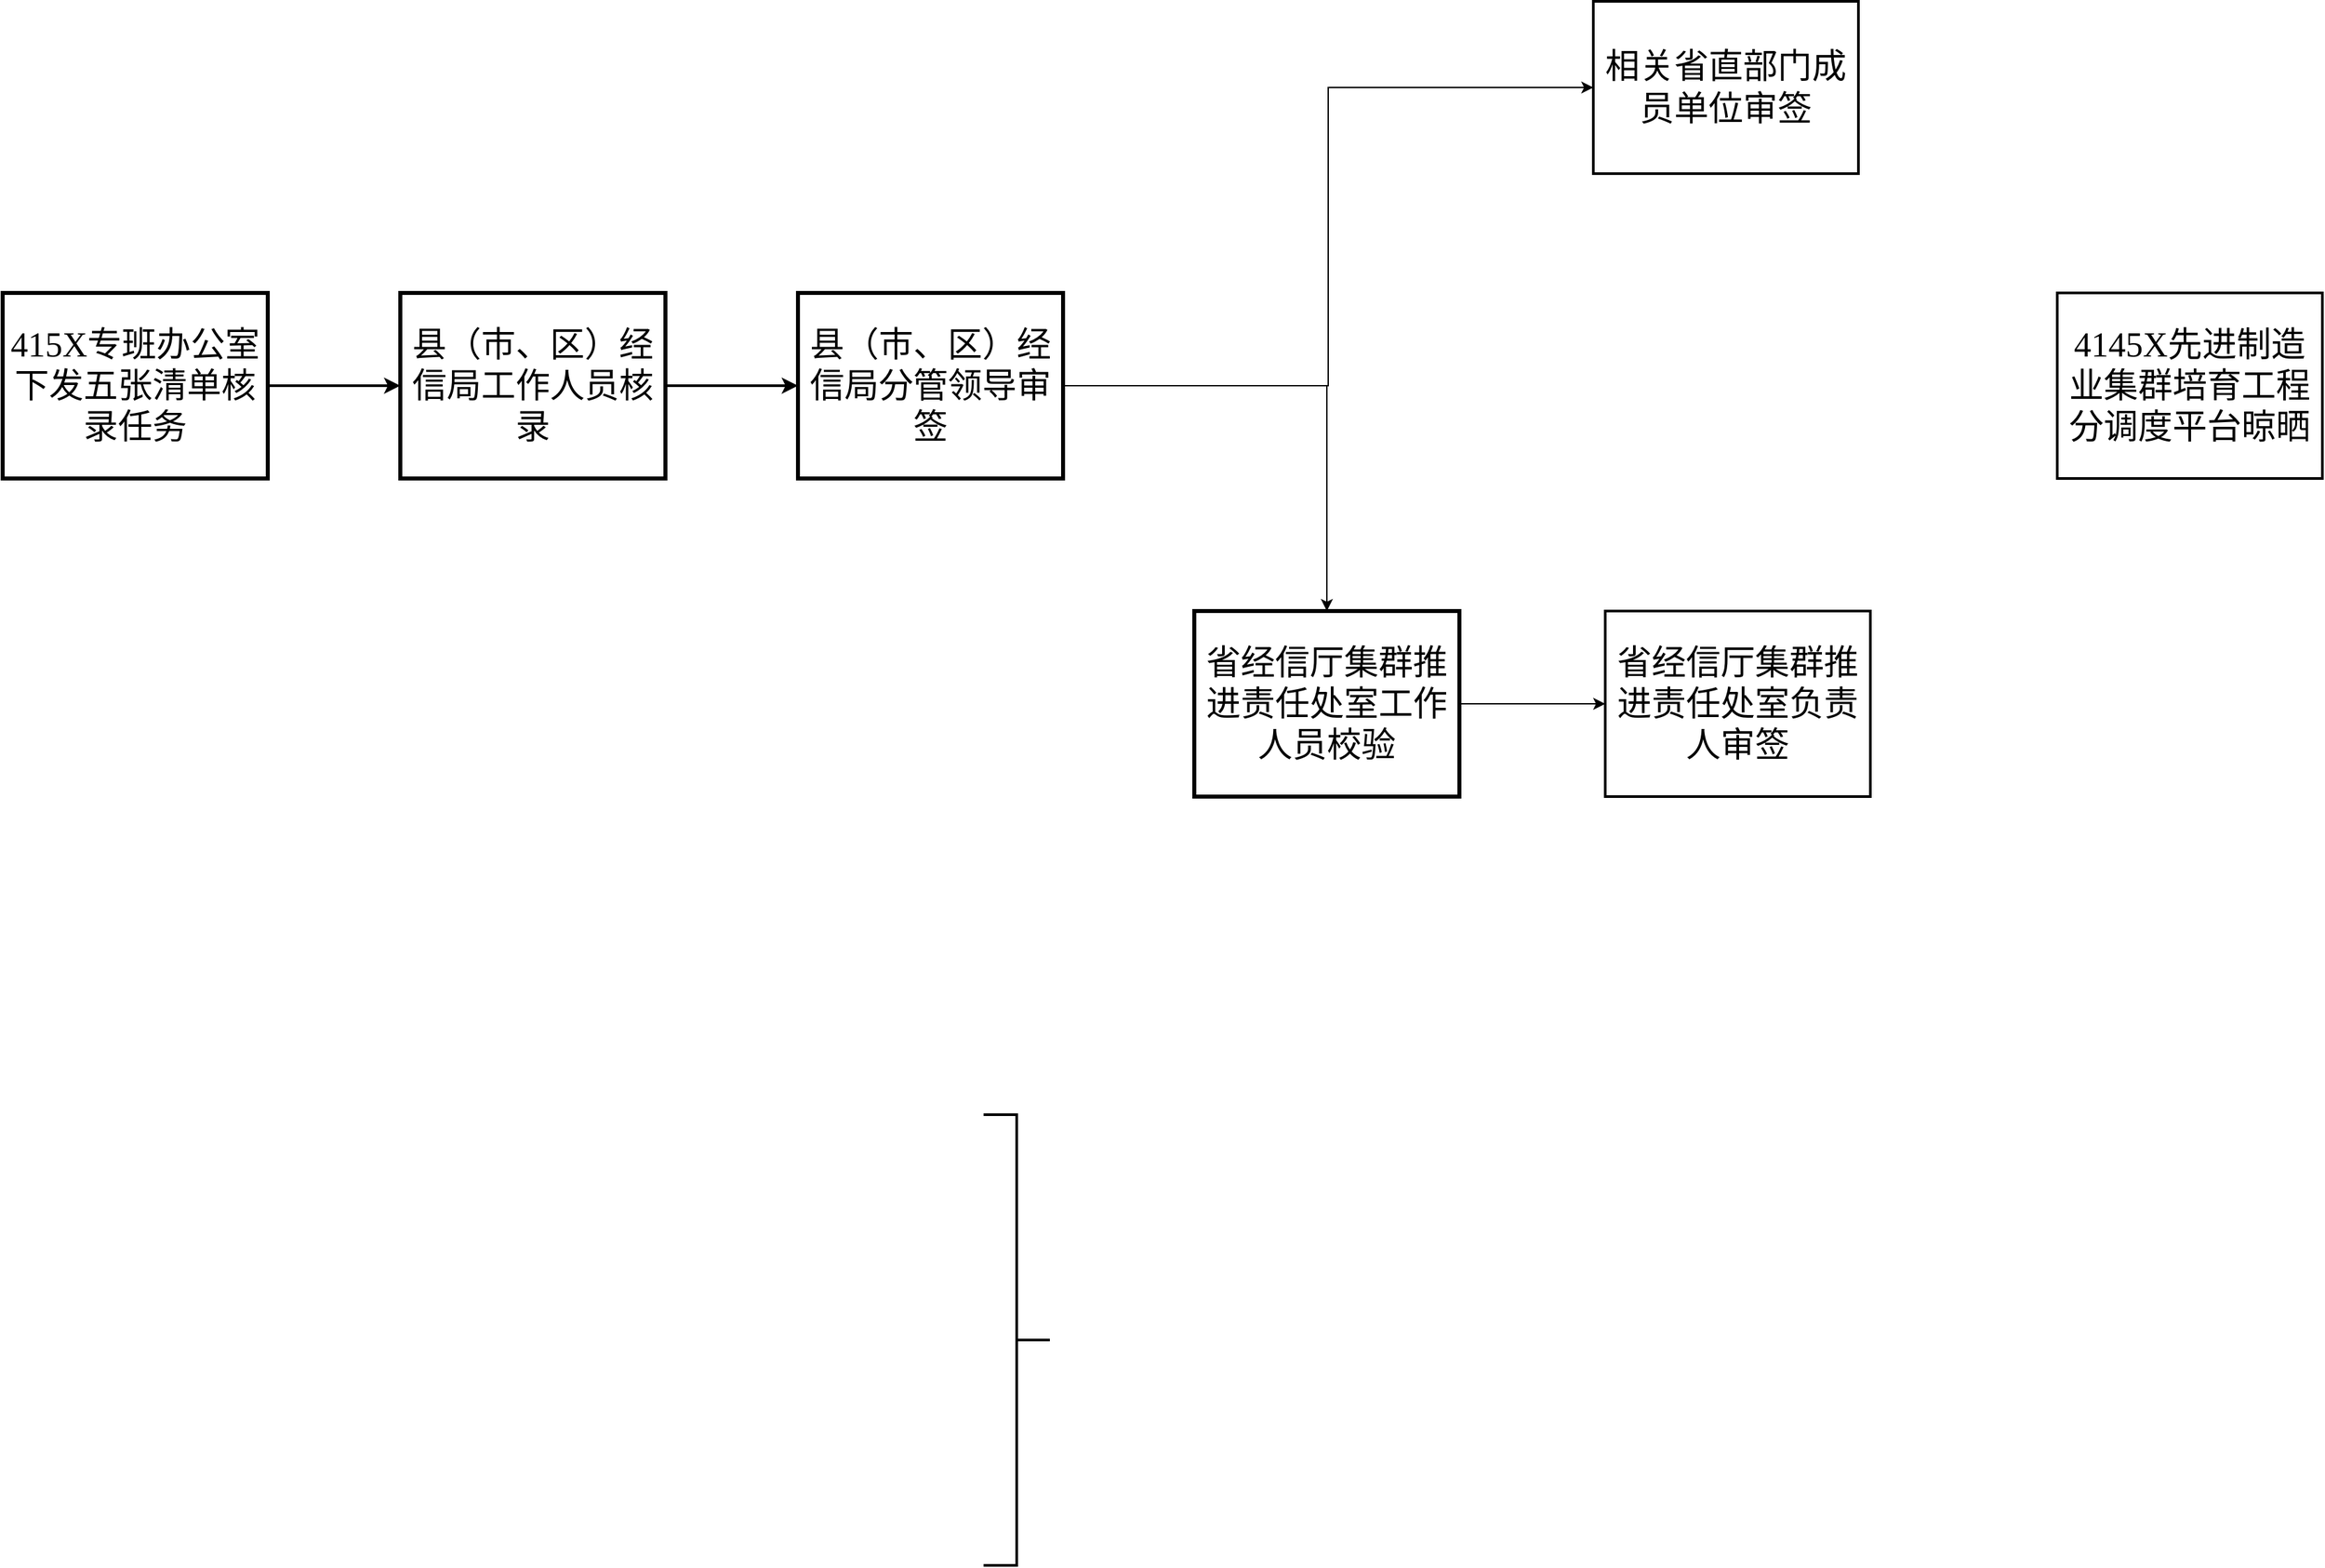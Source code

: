<mxfile version="21.7.2" type="github">
  <diagram name="第 1 页" id="XIFLFDlAPpj2z7txicWj">
    <mxGraphModel dx="2911" dy="2255" grid="1" gridSize="10" guides="1" tooltips="1" connect="1" arrows="1" fold="1" page="1" pageScale="1" pageWidth="827" pageHeight="1169" math="0" shadow="0">
      <root>
        <mxCell id="0" />
        <mxCell id="1" parent="0" />
        <mxCell id="cXbLofsy9l3T88mV5zUw-19" value="" style="edgeStyle=orthogonalEdgeStyle;rounded=0;orthogonalLoop=1;jettySize=auto;html=1;fontFamily=Helvetica;fontSize=12;fontColor=default;strokeWidth=2;noEdgeStyle=1;orthogonal=1;" edge="1" parent="1" source="cXbLofsy9l3T88mV5zUw-1" target="cXbLofsy9l3T88mV5zUw-2">
          <mxGeometry relative="1" as="geometry">
            <Array as="points">
              <mxPoint x="212" y="70" />
              <mxPoint x="288" y="70" />
            </Array>
          </mxGeometry>
        </mxCell>
        <mxCell id="cXbLofsy9l3T88mV5zUw-1" value="&lt;font face=&quot;Times New Roman&quot; style=&quot;font-size: 26px;&quot;&gt;415X专班办公室下发五张清单核录任务&lt;/font&gt;" style="rounded=0;whiteSpace=wrap;html=1;strokeWidth=3;" vertex="1" parent="1">
          <mxGeometry width="200" height="140" as="geometry" />
        </mxCell>
        <mxCell id="cXbLofsy9l3T88mV5zUw-20" value="" style="edgeStyle=orthogonalEdgeStyle;rounded=0;orthogonalLoop=1;jettySize=auto;html=1;fontFamily=Helvetica;fontSize=12;fontColor=default;strokeWidth=2;noEdgeStyle=1;orthogonal=1;" edge="1" parent="1" source="cXbLofsy9l3T88mV5zUw-2" target="cXbLofsy9l3T88mV5zUw-4">
          <mxGeometry relative="1" as="geometry">
            <Array as="points">
              <mxPoint x="512" y="70" />
              <mxPoint x="588" y="70" />
            </Array>
          </mxGeometry>
        </mxCell>
        <mxCell id="cXbLofsy9l3T88mV5zUw-2" value="&lt;font style=&quot;font-size: 26px;&quot; face=&quot;Times New Roman&quot;&gt;县（&lt;span style=&quot;&quot;&gt;市、区&lt;/span&gt;&lt;span style=&quot;&quot;&gt;）经信局工作人员核录&lt;/span&gt;&lt;/font&gt;" style="rounded=0;whiteSpace=wrap;html=1;strokeWidth=3;align=center;" vertex="1" parent="1">
          <mxGeometry x="300" width="200" height="140" as="geometry" />
        </mxCell>
        <mxCell id="cXbLofsy9l3T88mV5zUw-26" style="edgeStyle=orthogonalEdgeStyle;rounded=0;orthogonalLoop=1;jettySize=auto;html=1;exitX=1;exitY=0.5;exitDx=0;exitDy=0;entryX=0.5;entryY=0;entryDx=0;entryDy=0;fontFamily=Helvetica;fontSize=12;fontColor=default;" edge="1" parent="1" source="cXbLofsy9l3T88mV5zUw-4" target="cXbLofsy9l3T88mV5zUw-7">
          <mxGeometry relative="1" as="geometry" />
        </mxCell>
        <mxCell id="cXbLofsy9l3T88mV5zUw-28" style="edgeStyle=orthogonalEdgeStyle;rounded=0;orthogonalLoop=1;jettySize=auto;html=1;exitX=1;exitY=0.5;exitDx=0;exitDy=0;entryX=0;entryY=0.5;entryDx=0;entryDy=0;fontFamily=Helvetica;fontSize=12;fontColor=default;" edge="1" parent="1" source="cXbLofsy9l3T88mV5zUw-4" target="cXbLofsy9l3T88mV5zUw-6">
          <mxGeometry relative="1" as="geometry" />
        </mxCell>
        <mxCell id="cXbLofsy9l3T88mV5zUw-4" value="&lt;font style=&quot;font-size: 26px;&quot;&gt;&lt;font style=&quot;border-color: var(--border-color); font-size: 26px;&quot; face=&quot;Times New Roman&quot;&gt;县（&lt;/font&gt;市、区&lt;font style=&quot;border-color: var(--border-color); font-size: 26px;&quot; face=&quot;Times New Roman&quot;&gt;&lt;span style=&quot;border-color: var(--border-color);&quot;&gt;）经信局分管领导审签&lt;/span&gt;&lt;/font&gt;&lt;/font&gt;" style="rounded=0;whiteSpace=wrap;html=1;strokeWidth=3;align=center;" vertex="1" parent="1">
          <mxGeometry x="600" width="200" height="140" as="geometry" />
        </mxCell>
        <mxCell id="cXbLofsy9l3T88mV5zUw-6" value="&lt;font style=&quot;font-size: 26px;&quot; face=&quot;Times New Roman&quot;&gt;相关省直部门成员单位审签&lt;/font&gt;" style="rounded=0;whiteSpace=wrap;html=1;strokeWidth=2;" vertex="1" parent="1">
          <mxGeometry x="1200" y="-220" width="200" height="130" as="geometry" />
        </mxCell>
        <mxCell id="cXbLofsy9l3T88mV5zUw-27" style="edgeStyle=orthogonalEdgeStyle;rounded=0;orthogonalLoop=1;jettySize=auto;html=1;exitX=1;exitY=0.5;exitDx=0;exitDy=0;entryX=0;entryY=0.5;entryDx=0;entryDy=0;fontFamily=Helvetica;fontSize=12;fontColor=default;" edge="1" parent="1" source="cXbLofsy9l3T88mV5zUw-7" target="cXbLofsy9l3T88mV5zUw-8">
          <mxGeometry relative="1" as="geometry" />
        </mxCell>
        <mxCell id="cXbLofsy9l3T88mV5zUw-7" value="&lt;font style=&quot;font-size: 26px;&quot; face=&quot;Times New Roman&quot;&gt;省经信厅集群推进责任处室工作人员校验&lt;/font&gt;" style="rounded=0;whiteSpace=wrap;html=1;strokeWidth=3;" vertex="1" parent="1">
          <mxGeometry x="899" y="240" width="200" height="140" as="geometry" />
        </mxCell>
        <mxCell id="cXbLofsy9l3T88mV5zUw-8" value="&lt;font style=&quot;font-size: 26px;&quot; face=&quot;Times New Roman&quot;&gt;省经信厅集群推进责任处室负责人审签&lt;/font&gt;" style="rounded=0;whiteSpace=wrap;html=1;strokeWidth=2;" vertex="1" parent="1">
          <mxGeometry x="1209" y="240" width="200" height="140" as="geometry" />
        </mxCell>
        <mxCell id="cXbLofsy9l3T88mV5zUw-9" value="&lt;font style=&quot;font-size: 26px;&quot; face=&quot;Times New Roman&quot;&gt;4145X先进制造业集群培育工程分调度平台晾晒&lt;/font&gt;" style="rounded=0;whiteSpace=wrap;html=1;strokeWidth=2;" vertex="1" parent="1">
          <mxGeometry x="1550" width="200" height="140" as="geometry" />
        </mxCell>
        <mxCell id="cXbLofsy9l3T88mV5zUw-14" value="" style="strokeWidth=2;html=1;shape=mxgraph.flowchart.annotation_2;align=left;labelPosition=right;pointerEvents=1;rotation=-180;" vertex="1" parent="1">
          <mxGeometry x="740" y="620" width="50" height="340" as="geometry" />
        </mxCell>
      </root>
    </mxGraphModel>
  </diagram>
</mxfile>
